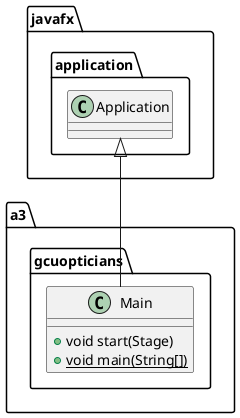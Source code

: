 @startuml
class a3.gcuopticians.Main {
+ void start(Stage)
+ {static} void main(String[])
}


javafx.application.Application <|-- a3.gcuopticians.Main
@enduml